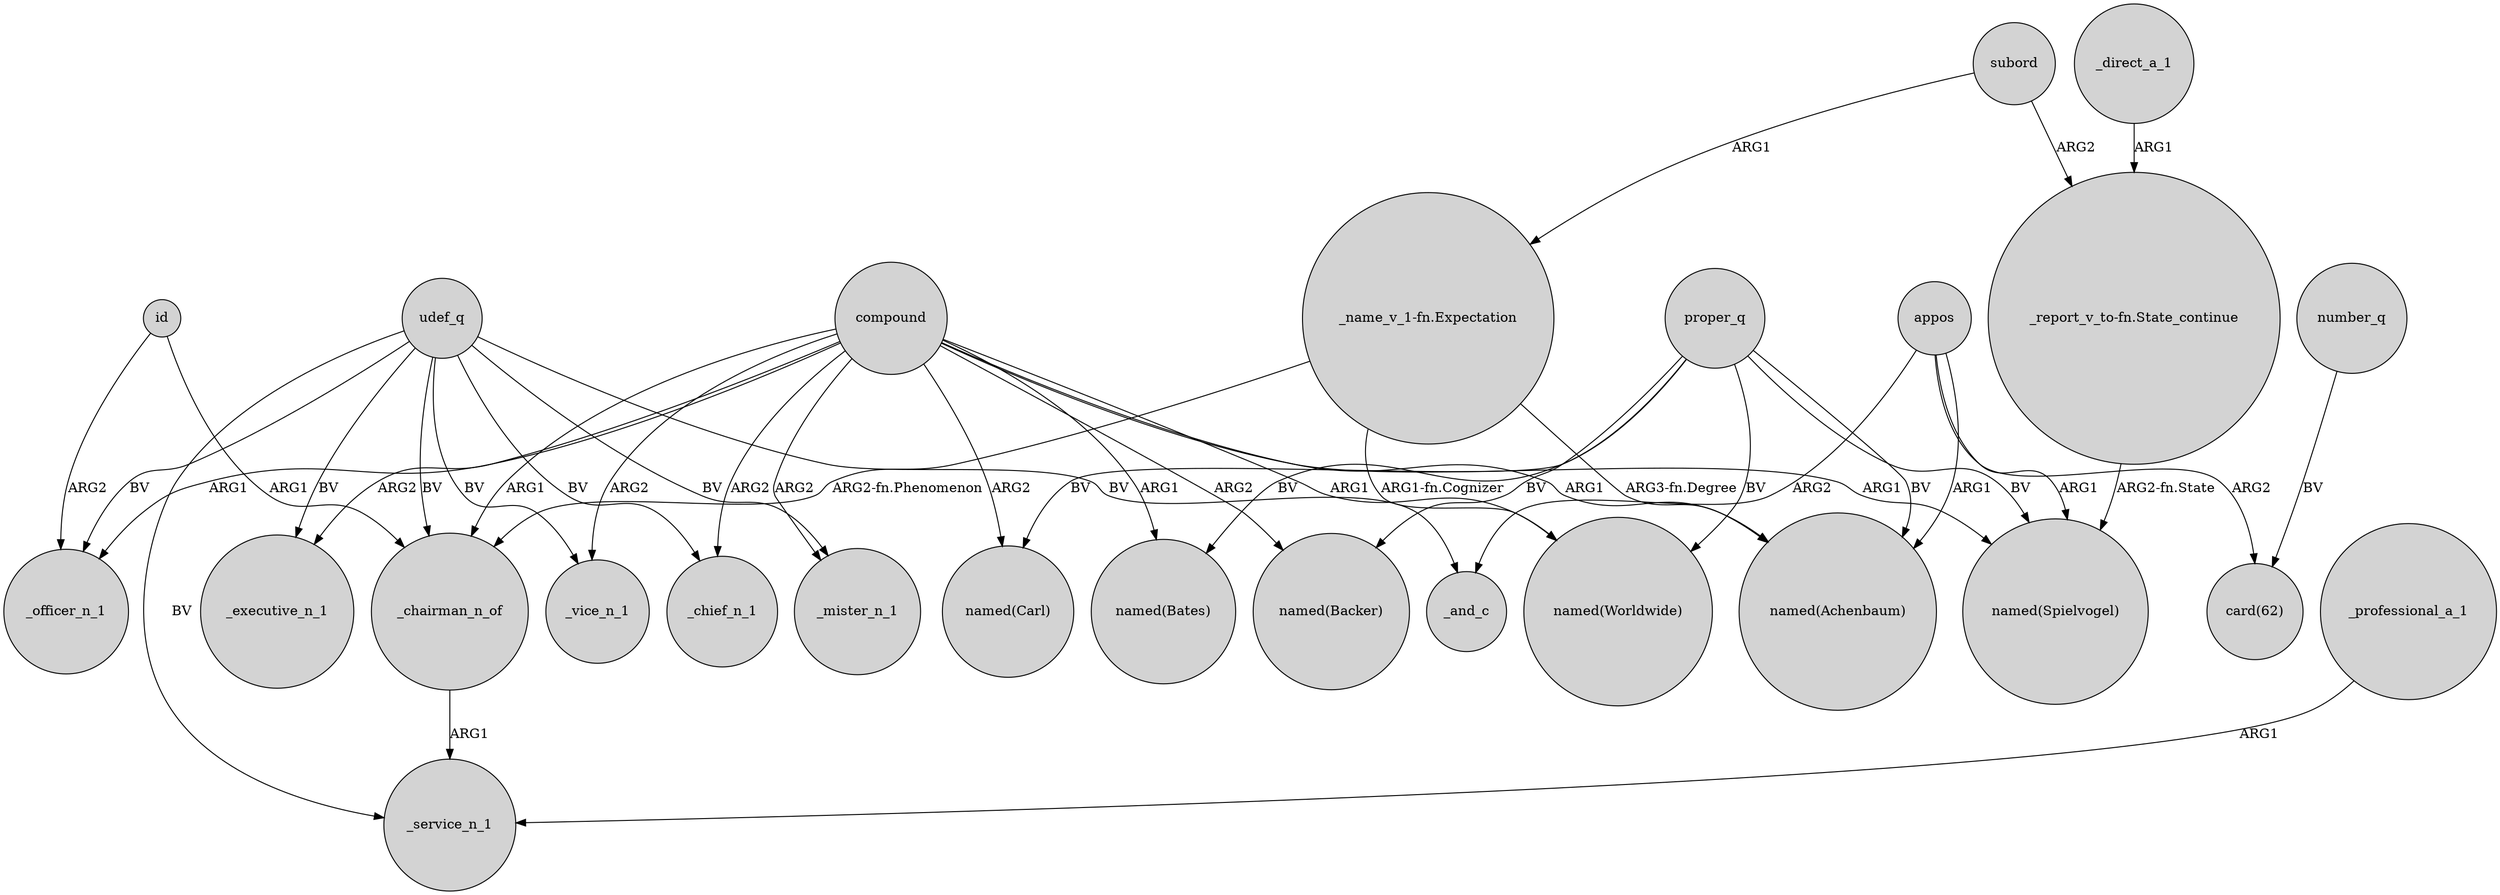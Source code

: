digraph {
	node [shape=circle style=filled]
	id -> _chairman_n_of [label=ARG1]
	udef_q -> _service_n_1 [label=BV]
	proper_q -> "named(Bates)" [label=BV]
	compound -> _mister_n_1 [label=ARG2]
	compound -> _chief_n_1 [label=ARG2]
	appos -> _and_c [label=ARG2]
	compound -> "named(Backer)" [label=ARG2]
	"_name_v_1-fn.Expectation" -> "named(Achenbaum)" [label="ARG3-fn.Degree"]
	udef_q -> _chairman_n_of [label=BV]
	compound -> "named(Achenbaum)" [label=ARG1]
	"_name_v_1-fn.Expectation" -> _chairman_n_of [label="ARG2-fn.Phenomenon"]
	udef_q -> _chief_n_1 [label=BV]
	subord -> "_name_v_1-fn.Expectation" [label=ARG1]
	udef_q -> _and_c [label=BV]
	udef_q -> _mister_n_1 [label=BV]
	_professional_a_1 -> _service_n_1 [label=ARG1]
	proper_q -> "named(Carl)" [label=BV]
	proper_q -> "named(Worldwide)" [label=BV]
	number_q -> "card(62)" [label=BV]
	_chairman_n_of -> _service_n_1 [label=ARG1]
	udef_q -> _executive_n_1 [label=BV]
	udef_q -> _vice_n_1 [label=BV]
	"_name_v_1-fn.Expectation" -> "named(Worldwide)" [label="ARG1-fn.Cognizer"]
	compound -> "named(Carl)" [label=ARG2]
	_direct_a_1 -> "_report_v_to-fn.State_continue" [label=ARG1]
	appos -> "named(Achenbaum)" [label=ARG1]
	compound -> _chairman_n_of [label=ARG1]
	proper_q -> "named(Achenbaum)" [label=BV]
	compound -> _officer_n_1 [label=ARG1]
	udef_q -> _officer_n_1 [label=BV]
	compound -> "named(Bates)" [label=ARG1]
	compound -> _vice_n_1 [label=ARG2]
	appos -> "card(62)" [label=ARG2]
	subord -> "_report_v_to-fn.State_continue" [label=ARG2]
	proper_q -> "named(Spielvogel)" [label=BV]
	compound -> "named(Worldwide)" [label=ARG1]
	compound -> "named(Spielvogel)" [label=ARG1]
	proper_q -> "named(Backer)" [label=BV]
	id -> _officer_n_1 [label=ARG2]
	appos -> "named(Spielvogel)" [label=ARG1]
	"_report_v_to-fn.State_continue" -> "named(Spielvogel)" [label="ARG2-fn.State"]
	compound -> _executive_n_1 [label=ARG2]
}
